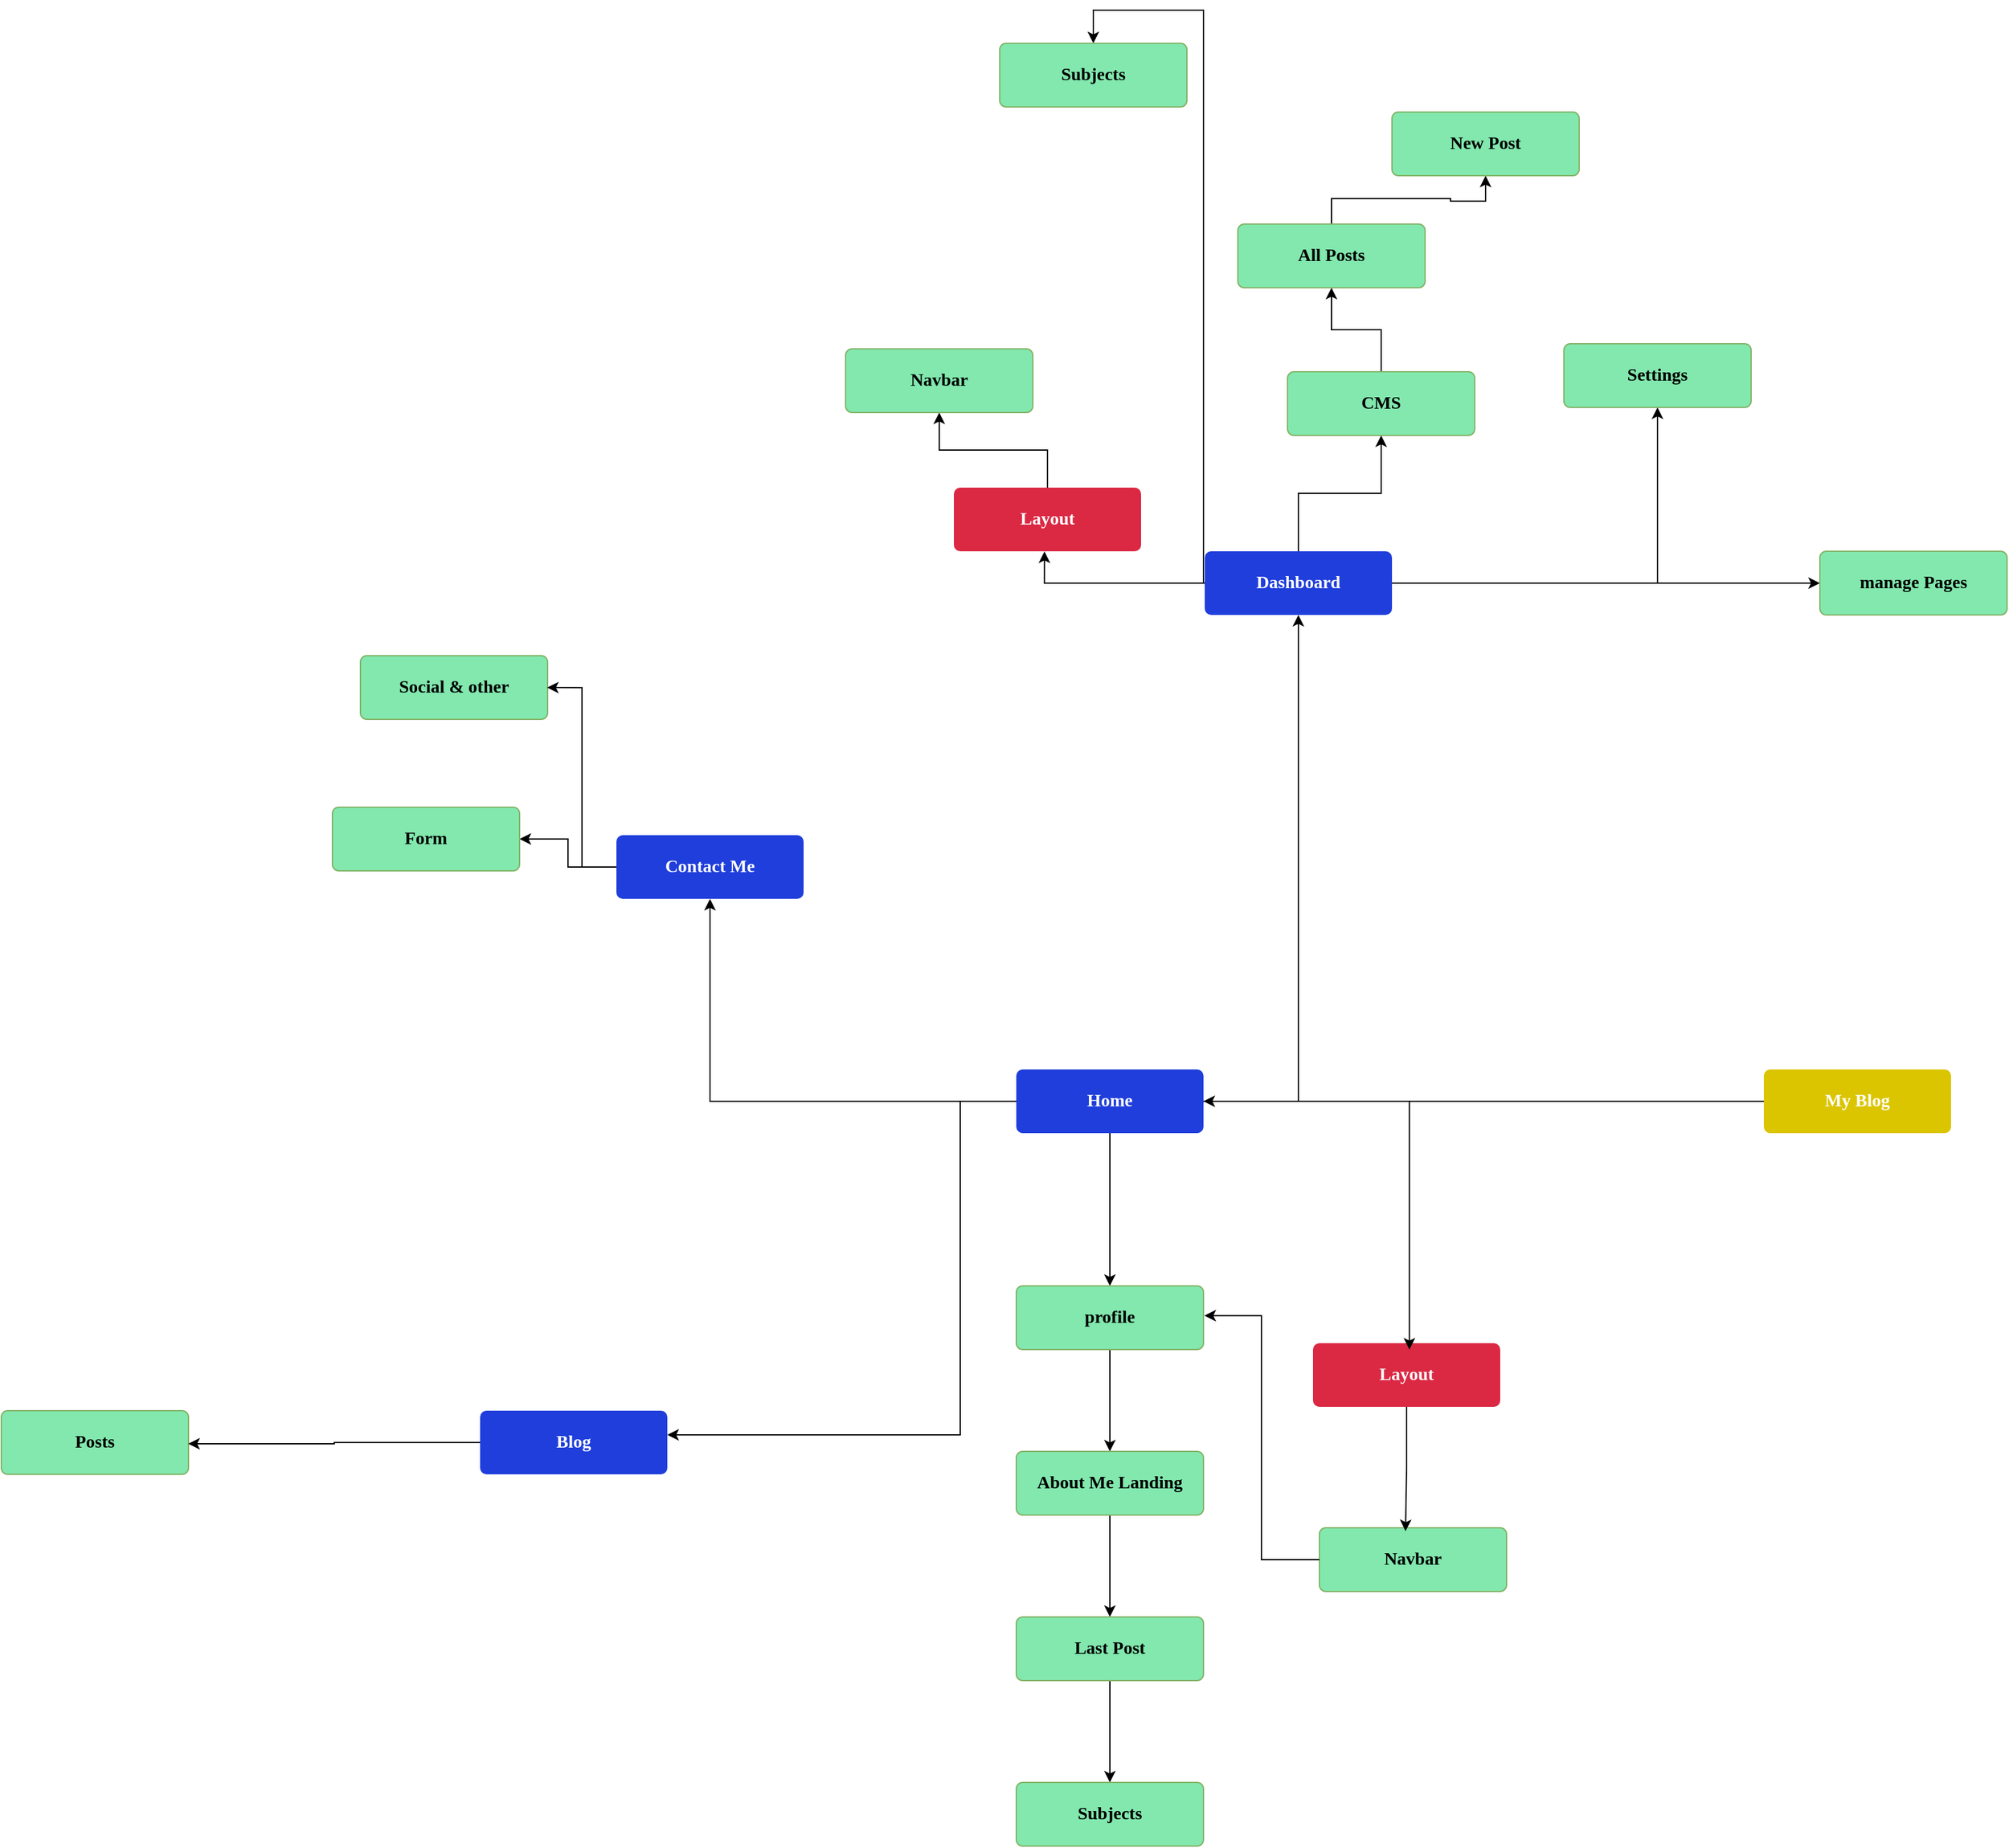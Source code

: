 <mxfile border="50" scale="3" compressed="false" locked="false" version="24.7.6">
  <diagram name="Blank" id="YmL12bMKpDGza6XwsDPr">
    <mxGraphModel dx="2016" dy="833" grid="0" gridSize="10" guides="1" tooltips="1" connect="1" arrows="1" fold="1" page="0" pageScale="1" pageWidth="827" pageHeight="1169" background="none" math="1" shadow="0">
      <root>
        <mxCell id="X5NqExCQtvZxIxQ7pmgY-0" />
        <mxCell id="1" parent="X5NqExCQtvZxIxQ7pmgY-0" />
        <mxCell id="NYBnClR3IjnQ2o_RdNHS-12" value="" style="edgeStyle=orthogonalEdgeStyle;rounded=0;orthogonalLoop=1;jettySize=auto;html=1;" edge="1" parent="1" source="NYBnClR3IjnQ2o_RdNHS-1" target="NYBnClR3IjnQ2o_RdNHS-11">
          <mxGeometry relative="1" as="geometry" />
        </mxCell>
        <mxCell id="NYBnClR3IjnQ2o_RdNHS-1" value="&lt;div style=&quot;forced-color-adjust: none;&quot;&gt;My Blog&lt;/div&gt;" style="html=1;shadow=0;dashed=0;shape=mxgraph.bootstrap.rrect;rSize=5;strokeColor=none;strokeWidth=1;fillColor=#DBC500;fontColor=#FFFFFF;whiteSpace=wrap;align=center;verticalAlign=middle;spacingLeft=0;fontStyle=1;fontSize=14;spacing=5;rounded=1;glass=0;fillStyle=auto;fontFamily=Comic Sans MS;horizontal=1;textDirection=rtl;points=[];" vertex="1" parent="1">
          <mxGeometry x="1102" y="864" width="147" height="50" as="geometry" />
        </mxCell>
        <mxCell id="NYBnClR3IjnQ2o_RdNHS-14" value="" style="edgeStyle=orthogonalEdgeStyle;rounded=0;orthogonalLoop=1;jettySize=auto;html=1;" edge="1" parent="1" source="NYBnClR3IjnQ2o_RdNHS-11" target="NYBnClR3IjnQ2o_RdNHS-13">
          <mxGeometry relative="1" as="geometry" />
        </mxCell>
        <mxCell id="NYBnClR3IjnQ2o_RdNHS-16" value="" style="edgeStyle=orthogonalEdgeStyle;rounded=0;orthogonalLoop=1;jettySize=auto;html=1;" edge="1" parent="1" source="NYBnClR3IjnQ2o_RdNHS-11" target="NYBnClR3IjnQ2o_RdNHS-15">
          <mxGeometry relative="1" as="geometry" />
        </mxCell>
        <mxCell id="NYBnClR3IjnQ2o_RdNHS-18" value="" style="edgeStyle=orthogonalEdgeStyle;rounded=0;orthogonalLoop=1;jettySize=auto;html=1;" edge="1" parent="1" source="NYBnClR3IjnQ2o_RdNHS-11" target="NYBnClR3IjnQ2o_RdNHS-17">
          <mxGeometry relative="1" as="geometry">
            <Array as="points">
              <mxPoint x="471" y="889" />
              <mxPoint x="471" y="1151" />
            </Array>
          </mxGeometry>
        </mxCell>
        <mxCell id="NYBnClR3IjnQ2o_RdNHS-30" style="edgeStyle=orthogonalEdgeStyle;rounded=0;orthogonalLoop=1;jettySize=auto;html=1;" edge="1" parent="1" source="NYBnClR3IjnQ2o_RdNHS-11" target="NYBnClR3IjnQ2o_RdNHS-28">
          <mxGeometry relative="1" as="geometry" />
        </mxCell>
        <mxCell id="NYBnClR3IjnQ2o_RdNHS-11" value="&lt;div style=&quot;forced-color-adjust: none;&quot;&gt;Home&lt;/div&gt;" style="html=1;shadow=0;dashed=0;shape=mxgraph.bootstrap.rrect;rSize=5;strokeColor=none;strokeWidth=1;fillColor=#1F3EDB;fontColor=#FFFFFF;whiteSpace=wrap;align=center;verticalAlign=middle;spacingLeft=0;fontStyle=1;fontSize=14;spacing=5;rounded=1;glass=0;fillStyle=auto;fontFamily=Comic Sans MS;horizontal=1;textDirection=rtl;points=[];" vertex="1" parent="1">
          <mxGeometry x="515" y="864" width="147" height="50" as="geometry" />
        </mxCell>
        <mxCell id="NYBnClR3IjnQ2o_RdNHS-48" style="edgeStyle=orthogonalEdgeStyle;rounded=0;orthogonalLoop=1;jettySize=auto;html=1;" edge="1" parent="1" source="NYBnClR3IjnQ2o_RdNHS-13" target="NYBnClR3IjnQ2o_RdNHS-47">
          <mxGeometry relative="1" as="geometry" />
        </mxCell>
        <mxCell id="NYBnClR3IjnQ2o_RdNHS-52" style="edgeStyle=orthogonalEdgeStyle;rounded=0;orthogonalLoop=1;jettySize=auto;html=1;" edge="1" parent="1" source="NYBnClR3IjnQ2o_RdNHS-13" target="NYBnClR3IjnQ2o_RdNHS-51">
          <mxGeometry relative="1" as="geometry" />
        </mxCell>
        <mxCell id="NYBnClR3IjnQ2o_RdNHS-63" style="edgeStyle=orthogonalEdgeStyle;rounded=0;orthogonalLoop=1;jettySize=auto;html=1;" edge="1" parent="1" source="NYBnClR3IjnQ2o_RdNHS-13" target="NYBnClR3IjnQ2o_RdNHS-64">
          <mxGeometry relative="1" as="geometry">
            <mxPoint x="651.217" y="65.667" as="targetPoint" />
            <Array as="points">
              <mxPoint x="662" y="482" />
              <mxPoint x="662" y="32" />
            </Array>
          </mxGeometry>
        </mxCell>
        <mxCell id="NYBnClR3IjnQ2o_RdNHS-65" style="edgeStyle=orthogonalEdgeStyle;rounded=0;orthogonalLoop=1;jettySize=auto;html=1;" edge="1" parent="1" source="NYBnClR3IjnQ2o_RdNHS-13" target="NYBnClR3IjnQ2o_RdNHS-66">
          <mxGeometry relative="1" as="geometry">
            <mxPoint x="1211.75" y="482" as="targetPoint" />
          </mxGeometry>
        </mxCell>
        <mxCell id="NYBnClR3IjnQ2o_RdNHS-13" value="&lt;div style=&quot;forced-color-adjust: none;&quot;&gt;Dashboard&lt;/div&gt;" style="html=1;shadow=0;dashed=0;shape=mxgraph.bootstrap.rrect;rSize=5;strokeColor=none;strokeWidth=1;fillColor=#1F3EDB;fontColor=#FFFFFF;whiteSpace=wrap;align=center;verticalAlign=middle;spacingLeft=0;fontStyle=1;fontSize=14;spacing=5;rounded=1;glass=0;fillStyle=auto;fontFamily=Comic Sans MS;horizontal=1;textDirection=rtl;points=[];" vertex="1" parent="1">
          <mxGeometry x="663" y="457" width="147" height="50" as="geometry" />
        </mxCell>
        <mxCell id="NYBnClR3IjnQ2o_RdNHS-41" style="edgeStyle=orthogonalEdgeStyle;rounded=0;orthogonalLoop=1;jettySize=auto;html=1;" edge="1" parent="1" source="NYBnClR3IjnQ2o_RdNHS-15" target="NYBnClR3IjnQ2o_RdNHS-40">
          <mxGeometry relative="1" as="geometry" />
        </mxCell>
        <mxCell id="NYBnClR3IjnQ2o_RdNHS-15" value="&lt;div style=&quot;forced-color-adjust: none;&quot;&gt;Contact Me&lt;/div&gt;" style="html=1;shadow=0;dashed=0;shape=mxgraph.bootstrap.rrect;rSize=5;strokeColor=none;strokeWidth=1;fillColor=#1F3EDB;fontColor=#FFFFFF;whiteSpace=wrap;align=center;verticalAlign=middle;spacingLeft=0;fontStyle=1;fontSize=14;spacing=5;rounded=1;glass=0;fillStyle=auto;fontFamily=Comic Sans MS;horizontal=1;textDirection=rtl;points=[];" vertex="1" parent="1">
          <mxGeometry x="201" y="680" width="147" height="50" as="geometry" />
        </mxCell>
        <mxCell id="NYBnClR3IjnQ2o_RdNHS-17" value="&lt;div style=&quot;forced-color-adjust: none;&quot;&gt;Blog&lt;/div&gt;" style="html=1;shadow=0;dashed=0;shape=mxgraph.bootstrap.rrect;rSize=5;strokeColor=none;strokeWidth=1;fillColor=#1F3EDB;fontColor=#FFFFFF;whiteSpace=wrap;align=center;verticalAlign=middle;spacingLeft=0;fontStyle=1;fontSize=14;spacing=5;rounded=1;glass=0;fillStyle=auto;fontFamily=Comic Sans MS;horizontal=1;textDirection=rtl;points=[];" vertex="1" parent="1">
          <mxGeometry x="94" y="1132" width="147" height="50" as="geometry" />
        </mxCell>
        <mxCell id="NYBnClR3IjnQ2o_RdNHS-20" value="Navbar" style="html=1;shadow=0;dashed=0;shape=mxgraph.bootstrap.rrect;rSize=5;strokeColor=#82b366;strokeWidth=1;fillColor=#82E8AE;whiteSpace=wrap;align=center;verticalAlign=middle;spacingLeft=0;fontStyle=1;fontSize=14;spacing=5;rounded=1;glass=0;fillStyle=auto;fontFamily=Comic Sans MS;horizontal=1;textDirection=rtl;points=[];" vertex="1" parent="1">
          <mxGeometry x="753" y="1224" width="147" height="50" as="geometry" />
        </mxCell>
        <mxCell id="NYBnClR3IjnQ2o_RdNHS-23" value="Layout" style="html=1;shadow=0;dashed=0;shape=mxgraph.bootstrap.rrect;rSize=5;strokeColor=none;strokeWidth=1;fillColor=#DB2843;fontColor=#FFFFFF;whiteSpace=wrap;align=center;verticalAlign=middle;spacingLeft=0;fontStyle=1;fontSize=14;spacing=5;rounded=1;glass=0;fillStyle=auto;fontFamily=Comic Sans MS;horizontal=1;textDirection=rtl;points=[];" vertex="1" parent="1">
          <mxGeometry x="748" y="1079" width="147" height="50" as="geometry" />
        </mxCell>
        <mxCell id="NYBnClR3IjnQ2o_RdNHS-24" style="edgeStyle=orthogonalEdgeStyle;rounded=0;orthogonalLoop=1;jettySize=auto;html=1;entryX=0.515;entryY=0.1;entryDx=0;entryDy=0;entryPerimeter=0;" edge="1" parent="1" source="NYBnClR3IjnQ2o_RdNHS-1" target="NYBnClR3IjnQ2o_RdNHS-23">
          <mxGeometry relative="1" as="geometry" />
        </mxCell>
        <mxCell id="NYBnClR3IjnQ2o_RdNHS-25" style="edgeStyle=orthogonalEdgeStyle;rounded=0;orthogonalLoop=1;jettySize=auto;html=1;entryX=0.46;entryY=0.052;entryDx=0;entryDy=0;entryPerimeter=0;" edge="1" parent="1" source="NYBnClR3IjnQ2o_RdNHS-23" target="NYBnClR3IjnQ2o_RdNHS-20">
          <mxGeometry relative="1" as="geometry" />
        </mxCell>
        <mxCell id="NYBnClR3IjnQ2o_RdNHS-32" value="" style="edgeStyle=orthogonalEdgeStyle;rounded=0;orthogonalLoop=1;jettySize=auto;html=1;" edge="1" parent="1" source="NYBnClR3IjnQ2o_RdNHS-28" target="NYBnClR3IjnQ2o_RdNHS-31">
          <mxGeometry relative="1" as="geometry" />
        </mxCell>
        <mxCell id="NYBnClR3IjnQ2o_RdNHS-28" value="profile" style="html=1;shadow=0;dashed=0;shape=mxgraph.bootstrap.rrect;rSize=5;strokeColor=#82b366;strokeWidth=1;fillColor=#82E8AE;whiteSpace=wrap;align=center;verticalAlign=middle;spacingLeft=0;fontStyle=1;fontSize=14;spacing=5;rounded=1;glass=0;fillStyle=auto;fontFamily=Comic Sans MS;horizontal=1;textDirection=rtl;points=[];" vertex="1" parent="1">
          <mxGeometry x="515" y="1034" width="147" height="50" as="geometry" />
        </mxCell>
        <mxCell id="NYBnClR3IjnQ2o_RdNHS-35" value="" style="edgeStyle=orthogonalEdgeStyle;rounded=0;orthogonalLoop=1;jettySize=auto;html=1;" edge="1" parent="1" source="NYBnClR3IjnQ2o_RdNHS-31" target="NYBnClR3IjnQ2o_RdNHS-34">
          <mxGeometry relative="1" as="geometry" />
        </mxCell>
        <mxCell id="NYBnClR3IjnQ2o_RdNHS-31" value="About Me Landing" style="html=1;shadow=0;dashed=0;shape=mxgraph.bootstrap.rrect;rSize=5;strokeColor=#82b366;strokeWidth=1;fillColor=#82E8AE;whiteSpace=wrap;align=center;verticalAlign=middle;spacingLeft=0;fontStyle=1;fontSize=14;spacing=5;rounded=1;glass=0;fillStyle=auto;fontFamily=Comic Sans MS;horizontal=1;textDirection=rtl;points=[];" vertex="1" parent="1">
          <mxGeometry x="515" y="1164" width="147" height="50" as="geometry" />
        </mxCell>
        <mxCell id="NYBnClR3IjnQ2o_RdNHS-33" style="edgeStyle=orthogonalEdgeStyle;rounded=0;orthogonalLoop=1;jettySize=auto;html=1;entryX=1.005;entryY=0.467;entryDx=0;entryDy=0;entryPerimeter=0;" edge="1" parent="1" source="NYBnClR3IjnQ2o_RdNHS-20" target="NYBnClR3IjnQ2o_RdNHS-28">
          <mxGeometry relative="1" as="geometry" />
        </mxCell>
        <mxCell id="NYBnClR3IjnQ2o_RdNHS-37" value="" style="edgeStyle=orthogonalEdgeStyle;rounded=0;orthogonalLoop=1;jettySize=auto;html=1;" edge="1" parent="1" source="NYBnClR3IjnQ2o_RdNHS-34" target="NYBnClR3IjnQ2o_RdNHS-36">
          <mxGeometry relative="1" as="geometry" />
        </mxCell>
        <mxCell id="NYBnClR3IjnQ2o_RdNHS-34" value="Last Post" style="html=1;shadow=0;dashed=0;shape=mxgraph.bootstrap.rrect;rSize=5;strokeColor=#82b366;strokeWidth=1;fillColor=#82E8AE;whiteSpace=wrap;align=center;verticalAlign=middle;spacingLeft=0;fontStyle=1;fontSize=14;spacing=5;rounded=1;glass=0;fillStyle=auto;fontFamily=Comic Sans MS;horizontal=1;textDirection=rtl;points=[];" vertex="1" parent="1">
          <mxGeometry x="515" y="1294" width="147" height="50" as="geometry" />
        </mxCell>
        <mxCell id="NYBnClR3IjnQ2o_RdNHS-36" value="Subjects" style="html=1;shadow=0;dashed=0;shape=mxgraph.bootstrap.rrect;rSize=5;strokeColor=#82b366;strokeWidth=1;fillColor=#82E8AE;whiteSpace=wrap;align=center;verticalAlign=middle;spacingLeft=0;fontStyle=1;fontSize=14;spacing=5;rounded=1;glass=0;fillStyle=auto;fontFamily=Comic Sans MS;horizontal=1;textDirection=rtl;points=[];" vertex="1" parent="1">
          <mxGeometry x="515" y="1424" width="147" height="50" as="geometry" />
        </mxCell>
        <mxCell id="NYBnClR3IjnQ2o_RdNHS-40" value="Form" style="html=1;shadow=0;dashed=0;shape=mxgraph.bootstrap.rrect;rSize=5;strokeColor=#82b366;strokeWidth=1;fillColor=#82E8AE;whiteSpace=wrap;align=center;verticalAlign=middle;spacingLeft=0;fontStyle=1;fontSize=14;spacing=5;rounded=1;glass=0;fillStyle=auto;fontFamily=Comic Sans MS;horizontal=1;textDirection=rtl;points=[];" vertex="1" parent="1">
          <mxGeometry x="-22" y="658" width="147" height="50" as="geometry" />
        </mxCell>
        <mxCell id="NYBnClR3IjnQ2o_RdNHS-42" value="Social &amp;amp; other" style="html=1;shadow=0;dashed=0;shape=mxgraph.bootstrap.rrect;rSize=5;strokeColor=#82b366;strokeWidth=1;fillColor=#82E8AE;whiteSpace=wrap;align=center;verticalAlign=middle;spacingLeft=0;fontStyle=1;fontSize=14;spacing=5;rounded=1;glass=0;fillStyle=auto;fontFamily=Comic Sans MS;horizontal=1;textDirection=rtl;points=[];" vertex="1" parent="1">
          <mxGeometry y="539" width="147" height="50" as="geometry" />
        </mxCell>
        <mxCell id="NYBnClR3IjnQ2o_RdNHS-44" style="edgeStyle=orthogonalEdgeStyle;rounded=0;orthogonalLoop=1;jettySize=auto;html=1;entryX=0.997;entryY=0.501;entryDx=0;entryDy=0;entryPerimeter=0;" edge="1" parent="1" source="NYBnClR3IjnQ2o_RdNHS-15" target="NYBnClR3IjnQ2o_RdNHS-42">
          <mxGeometry relative="1" as="geometry" />
        </mxCell>
        <mxCell id="NYBnClR3IjnQ2o_RdNHS-61" style="edgeStyle=orthogonalEdgeStyle;rounded=0;orthogonalLoop=1;jettySize=auto;html=1;" edge="1" parent="1" source="NYBnClR3IjnQ2o_RdNHS-47" target="NYBnClR3IjnQ2o_RdNHS-49">
          <mxGeometry relative="1" as="geometry" />
        </mxCell>
        <mxCell id="NYBnClR3IjnQ2o_RdNHS-47" value="CMS" style="html=1;shadow=0;dashed=0;shape=mxgraph.bootstrap.rrect;rSize=5;strokeColor=#82b366;strokeWidth=1;fillColor=#82E8AE;whiteSpace=wrap;align=center;verticalAlign=middle;spacingLeft=0;fontStyle=1;fontSize=14;spacing=5;rounded=1;glass=0;fillStyle=auto;fontFamily=Comic Sans MS;horizontal=1;textDirection=rtl;points=[];" vertex="1" parent="1">
          <mxGeometry x="728" y="316" width="147" height="50" as="geometry" />
        </mxCell>
        <mxCell id="NYBnClR3IjnQ2o_RdNHS-62" style="edgeStyle=orthogonalEdgeStyle;rounded=0;orthogonalLoop=1;jettySize=auto;html=1;" edge="1" parent="1" source="NYBnClR3IjnQ2o_RdNHS-49" target="NYBnClR3IjnQ2o_RdNHS-50">
          <mxGeometry relative="1" as="geometry" />
        </mxCell>
        <mxCell id="NYBnClR3IjnQ2o_RdNHS-49" value="All Posts" style="html=1;shadow=0;dashed=0;shape=mxgraph.bootstrap.rrect;rSize=5;strokeColor=#82b366;strokeWidth=1;fillColor=#82E8AE;whiteSpace=wrap;align=center;verticalAlign=middle;spacingLeft=0;fontStyle=1;fontSize=14;spacing=5;rounded=1;glass=0;fillStyle=auto;fontFamily=Comic Sans MS;horizontal=1;textDirection=rtl;points=[];" vertex="1" parent="1">
          <mxGeometry x="689" y="200" width="147" height="50" as="geometry" />
        </mxCell>
        <mxCell id="NYBnClR3IjnQ2o_RdNHS-50" value="New Post" style="html=1;shadow=0;dashed=0;shape=mxgraph.bootstrap.rrect;rSize=5;strokeColor=#82b366;strokeWidth=1;fillColor=#82E8AE;whiteSpace=wrap;align=center;verticalAlign=middle;spacingLeft=0;fontStyle=1;fontSize=14;spacing=5;rounded=1;glass=0;fillStyle=auto;fontFamily=Comic Sans MS;horizontal=1;textDirection=rtl;points=[];" vertex="1" parent="1">
          <mxGeometry x="810" y="112" width="147" height="50" as="geometry" />
        </mxCell>
        <mxCell id="NYBnClR3IjnQ2o_RdNHS-51" value="Settings" style="html=1;shadow=0;dashed=0;shape=mxgraph.bootstrap.rrect;rSize=5;strokeColor=#82b366;strokeWidth=1;fillColor=#82E8AE;whiteSpace=wrap;align=center;verticalAlign=middle;spacingLeft=0;fontStyle=1;fontSize=14;spacing=5;rounded=1;glass=0;fillStyle=auto;fontFamily=Comic Sans MS;horizontal=1;textDirection=rtl;points=[];" vertex="1" parent="1">
          <mxGeometry x="945" y="294" width="147" height="50" as="geometry" />
        </mxCell>
        <mxCell id="NYBnClR3IjnQ2o_RdNHS-60" style="edgeStyle=orthogonalEdgeStyle;rounded=0;orthogonalLoop=1;jettySize=auto;html=1;" edge="1" parent="1" source="NYBnClR3IjnQ2o_RdNHS-55" target="NYBnClR3IjnQ2o_RdNHS-59">
          <mxGeometry relative="1" as="geometry" />
        </mxCell>
        <mxCell id="NYBnClR3IjnQ2o_RdNHS-55" value="&lt;div style=&quot;forced-color-adjust: none;&quot;&gt;Layout&lt;/div&gt;" style="html=1;shadow=0;dashed=0;shape=mxgraph.bootstrap.rrect;rSize=5;strokeColor=none;strokeWidth=1;fillColor=#DB2843;fontColor=#FFFFFF;whiteSpace=wrap;align=center;verticalAlign=middle;spacingLeft=0;fontStyle=1;fontSize=14;spacing=5;rounded=1;glass=0;fillStyle=auto;fontFamily=Comic Sans MS;horizontal=1;textDirection=rtl;points=[];" vertex="1" parent="1">
          <mxGeometry x="466" y="407" width="147" height="50" as="geometry" />
        </mxCell>
        <mxCell id="NYBnClR3IjnQ2o_RdNHS-56" style="edgeStyle=orthogonalEdgeStyle;rounded=0;orthogonalLoop=1;jettySize=auto;html=1;entryX=0.484;entryY=1.003;entryDx=0;entryDy=0;entryPerimeter=0;" edge="1" parent="1" source="NYBnClR3IjnQ2o_RdNHS-13" target="NYBnClR3IjnQ2o_RdNHS-55">
          <mxGeometry relative="1" as="geometry" />
        </mxCell>
        <mxCell id="NYBnClR3IjnQ2o_RdNHS-59" value="Navbar" style="html=1;shadow=0;dashed=0;shape=mxgraph.bootstrap.rrect;rSize=5;strokeColor=#82b366;strokeWidth=1;fillColor=#82E8AE;whiteSpace=wrap;align=center;verticalAlign=middle;spacingLeft=0;fontStyle=1;fontSize=14;spacing=5;rounded=1;glass=0;fillStyle=auto;fontFamily=Comic Sans MS;horizontal=1;textDirection=rtl;points=[];" vertex="1" parent="1">
          <mxGeometry x="381" y="298" width="147" height="50" as="geometry" />
        </mxCell>
        <mxCell id="NYBnClR3IjnQ2o_RdNHS-64" value="Subjects" style="html=1;shadow=0;dashed=0;shape=mxgraph.bootstrap.rrect;rSize=5;strokeColor=#82b366;strokeWidth=1;fillColor=#82E8AE;whiteSpace=wrap;align=center;verticalAlign=middle;spacingLeft=0;fontStyle=1;fontSize=14;spacing=5;rounded=1;glass=0;fillStyle=auto;fontFamily=Comic Sans MS;horizontal=1;textDirection=rtl;points=[];" vertex="1" parent="1">
          <mxGeometry x="502" y="58" width="147" height="50" as="geometry" />
        </mxCell>
        <mxCell id="NYBnClR3IjnQ2o_RdNHS-66" value="manage Pages" style="html=1;shadow=0;dashed=0;shape=mxgraph.bootstrap.rrect;rSize=5;strokeColor=#82b366;strokeWidth=1;fillColor=#82E8AE;whiteSpace=wrap;align=center;verticalAlign=middle;spacingLeft=0;fontStyle=1;fontSize=14;spacing=5;rounded=1;glass=0;fillStyle=auto;fontFamily=Comic Sans MS;horizontal=1;textDirection=rtl;points=[];" vertex="1" parent="1">
          <mxGeometry x="1146" y="457" width="147" height="50" as="geometry" />
        </mxCell>
        <mxCell id="NYBnClR3IjnQ2o_RdNHS-67" value="Posts" style="html=1;shadow=0;dashed=0;shape=mxgraph.bootstrap.rrect;rSize=5;strokeColor=#82b366;strokeWidth=1;fillColor=#82E8AE;whiteSpace=wrap;align=center;verticalAlign=middle;spacingLeft=0;fontStyle=1;fontSize=14;spacing=5;rounded=1;glass=0;fillStyle=auto;fontFamily=Comic Sans MS;horizontal=1;textDirection=rtl;points=[];" vertex="1" parent="1">
          <mxGeometry x="-282" y="1132" width="147" height="50" as="geometry" />
        </mxCell>
        <mxCell id="NYBnClR3IjnQ2o_RdNHS-68" style="edgeStyle=orthogonalEdgeStyle;rounded=0;orthogonalLoop=1;jettySize=auto;html=1;entryX=0.999;entryY=0.52;entryDx=0;entryDy=0;entryPerimeter=0;" edge="1" parent="1" source="NYBnClR3IjnQ2o_RdNHS-17" target="NYBnClR3IjnQ2o_RdNHS-67">
          <mxGeometry relative="1" as="geometry" />
        </mxCell>
      </root>
    </mxGraphModel>
  </diagram>
</mxfile>
